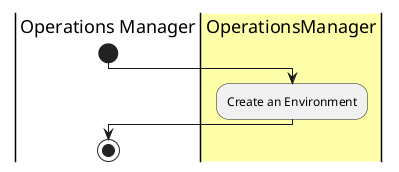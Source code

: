 @startuml
|Operations Manager|
start
|#ffffaa|OperationsManager|
:Create an Environment;
|Operations Manager|
stop
@enduml
